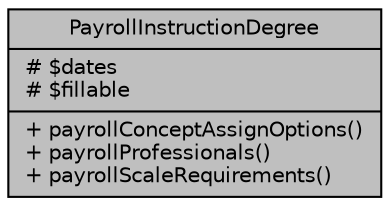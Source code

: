 digraph "PayrollInstructionDegree"
{
 // LATEX_PDF_SIZE
  bgcolor="transparent";
  edge [fontname="Helvetica",fontsize="10",labelfontname="Helvetica",labelfontsize="10"];
  node [fontname="Helvetica",fontsize="10",shape=record];
  Node1 [label="{PayrollInstructionDegree\n|# $dates\l# $fillable\l|+ payrollConceptAssignOptions()\l+ payrollProfessionals()\l+ payrollScaleRequirements()\l}",height=0.2,width=0.4,color="black", fillcolor="grey75", style="filled", fontcolor="black",tooltip="Datos de grado de instrucción."];
}
